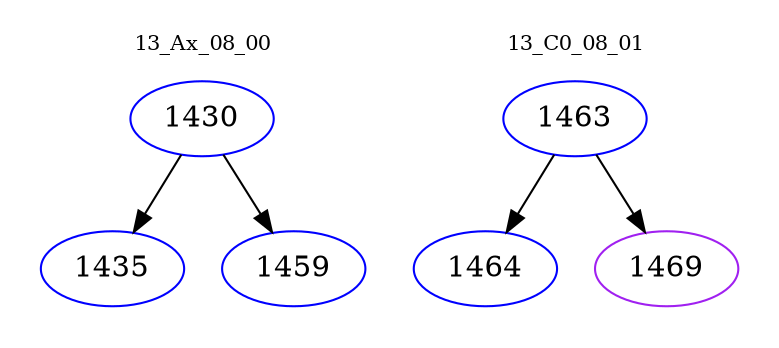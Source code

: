 digraph{
subgraph cluster_0 {
color = white
label = "13_Ax_08_00";
fontsize=10;
T0_1430 [label="1430", color="blue"]
T0_1430 -> T0_1435 [color="black"]
T0_1435 [label="1435", color="blue"]
T0_1430 -> T0_1459 [color="black"]
T0_1459 [label="1459", color="blue"]
}
subgraph cluster_1 {
color = white
label = "13_C0_08_01";
fontsize=10;
T1_1463 [label="1463", color="blue"]
T1_1463 -> T1_1464 [color="black"]
T1_1464 [label="1464", color="blue"]
T1_1463 -> T1_1469 [color="black"]
T1_1469 [label="1469", color="purple"]
}
}
